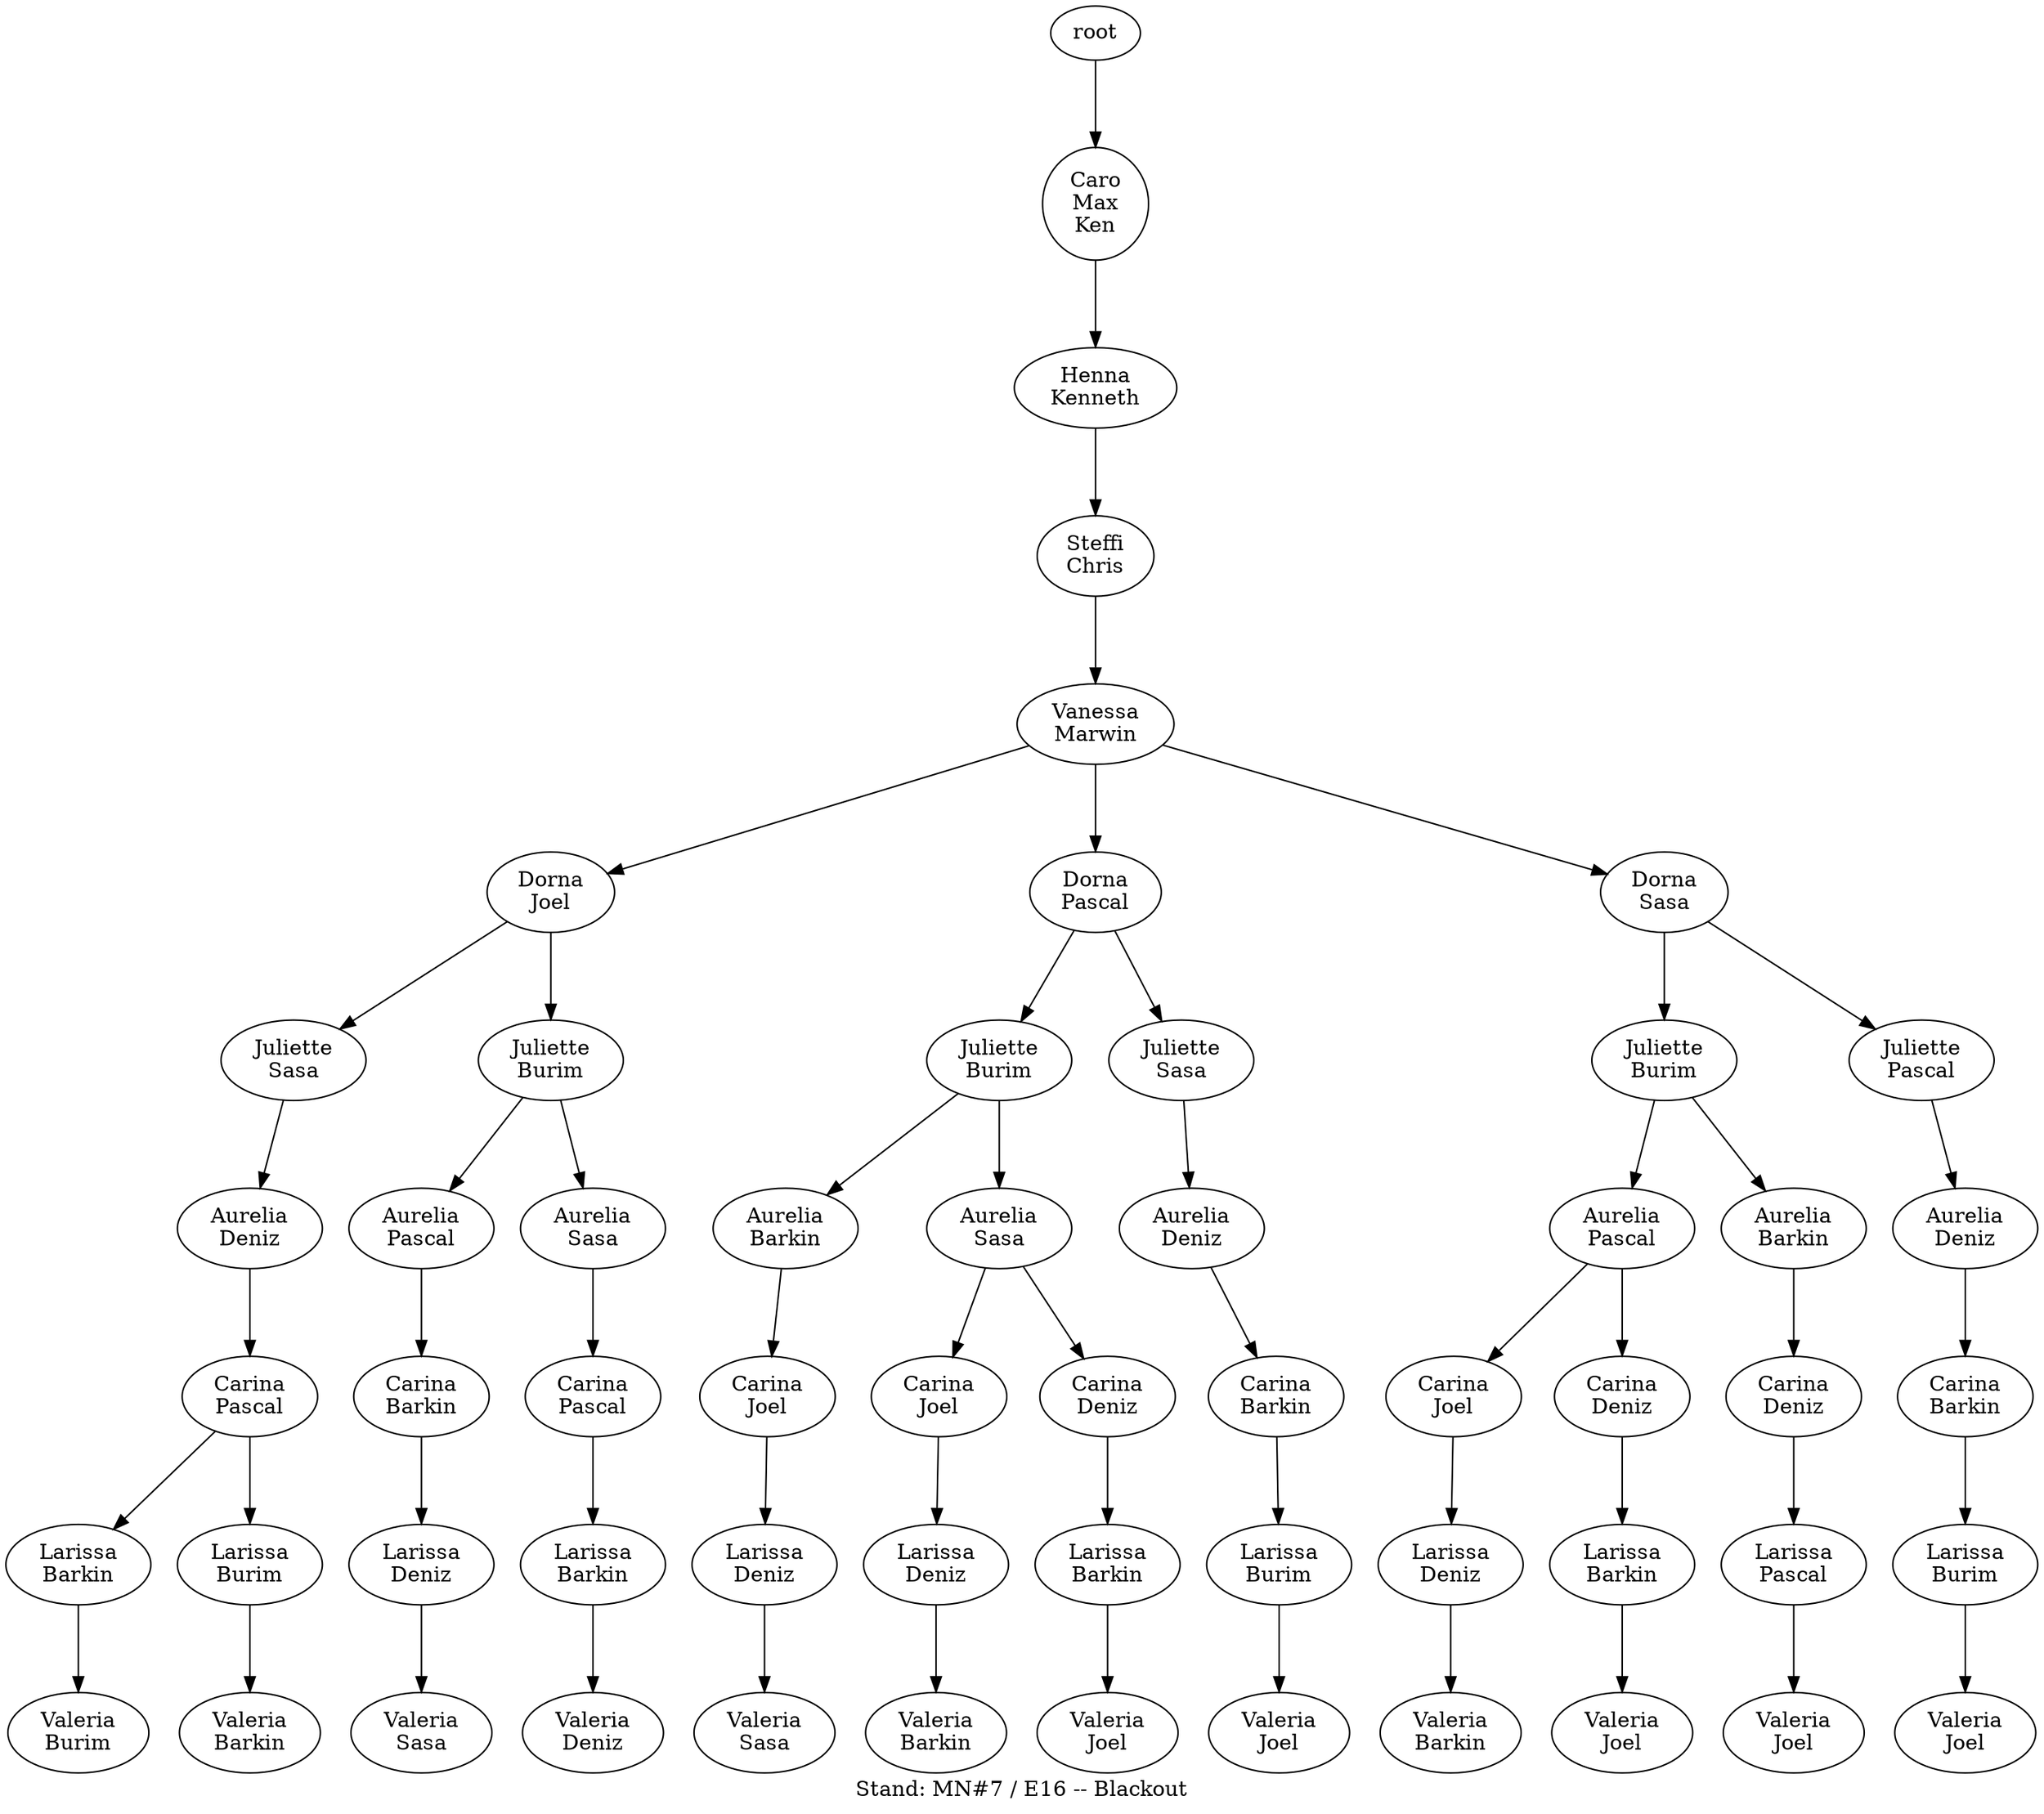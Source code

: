 digraph D { labelloc="b"; label="Stand: MN#7 / E16 -- Blackout"; ranksep=0.8;
"root/7,5"[label="Caro\nMax\nKen"]
"root" -> "root/7,5";
"root/7,5/6"[label="Henna\nKenneth"]
"root/7,5" -> "root/7,5/6";
"root/7,5/6/2"[label="Steffi\nChris"]
"root/7,5/6" -> "root/7,5/6/2";
"root/7,5/6/2/10"[label="Vanessa\nMarwin"]
"root/7,5/6/2" -> "root/7,5/6/2/10";
"root/7,5/6/2/10/4"[label="Dorna\nJoel"]
"root/7,5/6/2/10" -> "root/7,5/6/2/10/4";
"root/7,5/6/2/10/4/9"[label="Juliette\nSasa"]
"root/7,5/6/2/10/4" -> "root/7,5/6/2/10/4/9";
"root/7,5/6/2/10/4/9/3"[label="Aurelia\nDeniz"]
"root/7,5/6/2/10/4/9" -> "root/7,5/6/2/10/4/9/3";
"root/7,5/6/2/10/4/9/3/8"[label="Carina\nPascal"]
"root/7,5/6/2/10/4/9/3" -> "root/7,5/6/2/10/4/9/3/8";
"root/7,5/6/2/10/4/9/3/8/0"[label="Larissa\nBarkin"]
"root/7,5/6/2/10/4/9/3/8" -> "root/7,5/6/2/10/4/9/3/8/0";
"root/7,5/6/2/10/4/9/3/8/0/1"[label="Valeria\nBurim"]
"root/7,5/6/2/10/4/9/3/8/0" -> "root/7,5/6/2/10/4/9/3/8/0/1";
"root/7,5/6/2/10/8"[label="Dorna\nPascal"]
"root/7,5/6/2/10" -> "root/7,5/6/2/10/8";
"root/7,5/6/2/10/8/1"[label="Juliette\nBurim"]
"root/7,5/6/2/10/8" -> "root/7,5/6/2/10/8/1";
"root/7,5/6/2/10/8/1/0"[label="Aurelia\nBarkin"]
"root/7,5/6/2/10/8/1" -> "root/7,5/6/2/10/8/1/0";
"root/7,5/6/2/10/8/1/0/4"[label="Carina\nJoel"]
"root/7,5/6/2/10/8/1/0" -> "root/7,5/6/2/10/8/1/0/4";
"root/7,5/6/2/10/8/1/0/4/3"[label="Larissa\nDeniz"]
"root/7,5/6/2/10/8/1/0/4" -> "root/7,5/6/2/10/8/1/0/4/3";
"root/7,5/6/2/10/8/1/0/4/3/9"[label="Valeria\nSasa"]
"root/7,5/6/2/10/8/1/0/4/3" -> "root/7,5/6/2/10/8/1/0/4/3/9";
"root/7,5/6/2/10/4/1"[label="Juliette\nBurim"]
"root/7,5/6/2/10/4" -> "root/7,5/6/2/10/4/1";
"root/7,5/6/2/10/4/1/8"[label="Aurelia\nPascal"]
"root/7,5/6/2/10/4/1" -> "root/7,5/6/2/10/4/1/8";
"root/7,5/6/2/10/4/1/8/0"[label="Carina\nBarkin"]
"root/7,5/6/2/10/4/1/8" -> "root/7,5/6/2/10/4/1/8/0";
"root/7,5/6/2/10/4/1/8/0/3"[label="Larissa\nDeniz"]
"root/7,5/6/2/10/4/1/8/0" -> "root/7,5/6/2/10/4/1/8/0/3";
"root/7,5/6/2/10/4/1/8/0/3/9"[label="Valeria\nSasa"]
"root/7,5/6/2/10/4/1/8/0/3" -> "root/7,5/6/2/10/4/1/8/0/3/9";
"root/7,5/6/2/10/4/9/3/8/1"[label="Larissa\nBurim"]
"root/7,5/6/2/10/4/9/3/8" -> "root/7,5/6/2/10/4/9/3/8/1";
"root/7,5/6/2/10/4/9/3/8/1/0"[label="Valeria\nBarkin"]
"root/7,5/6/2/10/4/9/3/8/1" -> "root/7,5/6/2/10/4/9/3/8/1/0";
"root/7,5/6/2/10/9"[label="Dorna\nSasa"]
"root/7,5/6/2/10" -> "root/7,5/6/2/10/9";
"root/7,5/6/2/10/9/1"[label="Juliette\nBurim"]
"root/7,5/6/2/10/9" -> "root/7,5/6/2/10/9/1";
"root/7,5/6/2/10/9/1/8"[label="Aurelia\nPascal"]
"root/7,5/6/2/10/9/1" -> "root/7,5/6/2/10/9/1/8";
"root/7,5/6/2/10/9/1/8/4"[label="Carina\nJoel"]
"root/7,5/6/2/10/9/1/8" -> "root/7,5/6/2/10/9/1/8/4";
"root/7,5/6/2/10/9/1/8/4/3"[label="Larissa\nDeniz"]
"root/7,5/6/2/10/9/1/8/4" -> "root/7,5/6/2/10/9/1/8/4/3";
"root/7,5/6/2/10/9/1/8/4/3/0"[label="Valeria\nBarkin"]
"root/7,5/6/2/10/9/1/8/4/3" -> "root/7,5/6/2/10/9/1/8/4/3/0";
"root/7,5/6/2/10/8/1/9"[label="Aurelia\nSasa"]
"root/7,5/6/2/10/8/1" -> "root/7,5/6/2/10/8/1/9";
"root/7,5/6/2/10/8/1/9/4"[label="Carina\nJoel"]
"root/7,5/6/2/10/8/1/9" -> "root/7,5/6/2/10/8/1/9/4";
"root/7,5/6/2/10/8/1/9/4/3"[label="Larissa\nDeniz"]
"root/7,5/6/2/10/8/1/9/4" -> "root/7,5/6/2/10/8/1/9/4/3";
"root/7,5/6/2/10/8/1/9/4/3/0"[label="Valeria\nBarkin"]
"root/7,5/6/2/10/8/1/9/4/3" -> "root/7,5/6/2/10/8/1/9/4/3/0";
"root/7,5/6/2/10/4/1/9"[label="Aurelia\nSasa"]
"root/7,5/6/2/10/4/1" -> "root/7,5/6/2/10/4/1/9";
"root/7,5/6/2/10/4/1/9/8"[label="Carina\nPascal"]
"root/7,5/6/2/10/4/1/9" -> "root/7,5/6/2/10/4/1/9/8";
"root/7,5/6/2/10/4/1/9/8/0"[label="Larissa\nBarkin"]
"root/7,5/6/2/10/4/1/9/8" -> "root/7,5/6/2/10/4/1/9/8/0";
"root/7,5/6/2/10/4/1/9/8/0/3"[label="Valeria\nDeniz"]
"root/7,5/6/2/10/4/1/9/8/0" -> "root/7,5/6/2/10/4/1/9/8/0/3";
"root/7,5/6/2/10/8/1/9/3"[label="Carina\nDeniz"]
"root/7,5/6/2/10/8/1/9" -> "root/7,5/6/2/10/8/1/9/3";
"root/7,5/6/2/10/8/1/9/3/0"[label="Larissa\nBarkin"]
"root/7,5/6/2/10/8/1/9/3" -> "root/7,5/6/2/10/8/1/9/3/0";
"root/7,5/6/2/10/8/1/9/3/0/4"[label="Valeria\nJoel"]
"root/7,5/6/2/10/8/1/9/3/0" -> "root/7,5/6/2/10/8/1/9/3/0/4";
"root/7,5/6/2/10/9/1/8/3"[label="Carina\nDeniz"]
"root/7,5/6/2/10/9/1/8" -> "root/7,5/6/2/10/9/1/8/3";
"root/7,5/6/2/10/9/1/8/3/0"[label="Larissa\nBarkin"]
"root/7,5/6/2/10/9/1/8/3" -> "root/7,5/6/2/10/9/1/8/3/0";
"root/7,5/6/2/10/9/1/8/3/0/4"[label="Valeria\nJoel"]
"root/7,5/6/2/10/9/1/8/3/0" -> "root/7,5/6/2/10/9/1/8/3/0/4";
"root/7,5/6/2/10/8/9"[label="Juliette\nSasa"]
"root/7,5/6/2/10/8" -> "root/7,5/6/2/10/8/9";
"root/7,5/6/2/10/8/9/3"[label="Aurelia\nDeniz"]
"root/7,5/6/2/10/8/9" -> "root/7,5/6/2/10/8/9/3";
"root/7,5/6/2/10/8/9/3/0"[label="Carina\nBarkin"]
"root/7,5/6/2/10/8/9/3" -> "root/7,5/6/2/10/8/9/3/0";
"root/7,5/6/2/10/8/9/3/0/1"[label="Larissa\nBurim"]
"root/7,5/6/2/10/8/9/3/0" -> "root/7,5/6/2/10/8/9/3/0/1";
"root/7,5/6/2/10/8/9/3/0/1/4"[label="Valeria\nJoel"]
"root/7,5/6/2/10/8/9/3/0/1" -> "root/7,5/6/2/10/8/9/3/0/1/4";
"root/7,5/6/2/10/9/8"[label="Juliette\nPascal"]
"root/7,5/6/2/10/9" -> "root/7,5/6/2/10/9/8";
"root/7,5/6/2/10/9/8/3"[label="Aurelia\nDeniz"]
"root/7,5/6/2/10/9/8" -> "root/7,5/6/2/10/9/8/3";
"root/7,5/6/2/10/9/8/3/0"[label="Carina\nBarkin"]
"root/7,5/6/2/10/9/8/3" -> "root/7,5/6/2/10/9/8/3/0";
"root/7,5/6/2/10/9/8/3/0/1"[label="Larissa\nBurim"]
"root/7,5/6/2/10/9/8/3/0" -> "root/7,5/6/2/10/9/8/3/0/1";
"root/7,5/6/2/10/9/8/3/0/1/4"[label="Valeria\nJoel"]
"root/7,5/6/2/10/9/8/3/0/1" -> "root/7,5/6/2/10/9/8/3/0/1/4";
"root/7,5/6/2/10/9/1/0"[label="Aurelia\nBarkin"]
"root/7,5/6/2/10/9/1" -> "root/7,5/6/2/10/9/1/0";
"root/7,5/6/2/10/9/1/0/3"[label="Carina\nDeniz"]
"root/7,5/6/2/10/9/1/0" -> "root/7,5/6/2/10/9/1/0/3";
"root/7,5/6/2/10/9/1/0/3/8"[label="Larissa\nPascal"]
"root/7,5/6/2/10/9/1/0/3" -> "root/7,5/6/2/10/9/1/0/3/8";
"root/7,5/6/2/10/9/1/0/3/8/4"[label="Valeria\nJoel"]
"root/7,5/6/2/10/9/1/0/3/8" -> "root/7,5/6/2/10/9/1/0/3/8/4";
}
